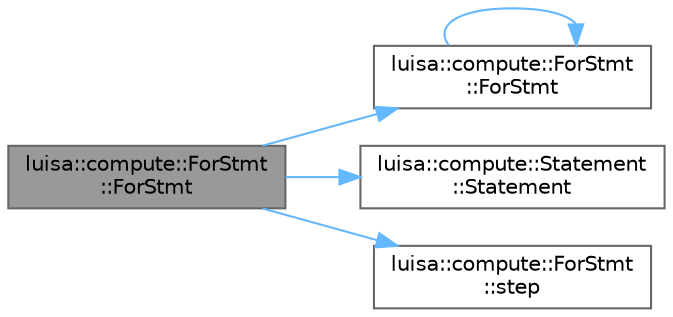 digraph "luisa::compute::ForStmt::ForStmt"
{
 // LATEX_PDF_SIZE
  bgcolor="transparent";
  edge [fontname=Helvetica,fontsize=10,labelfontname=Helvetica,labelfontsize=10];
  node [fontname=Helvetica,fontsize=10,shape=box,height=0.2,width=0.4];
  rankdir="LR";
  Node1 [id="Node000001",label="luisa::compute::ForStmt\l::ForStmt",height=0.2,width=0.4,color="gray40", fillcolor="grey60", style="filled", fontcolor="black",tooltip="Construct a new ForStmt object"];
  Node1 -> Node2 [id="edge1_Node000001_Node000002",color="steelblue1",style="solid",tooltip=" "];
  Node2 [id="Node000002",label="luisa::compute::ForStmt\l::ForStmt",height=0.2,width=0.4,color="grey40", fillcolor="white", style="filled",URL="$classluisa_1_1compute_1_1_for_stmt.html#ad531467e994ca1b8c70c8394362cedb0",tooltip=" "];
  Node2 -> Node2 [id="edge2_Node000002_Node000002",color="steelblue1",style="solid",tooltip=" "];
  Node1 -> Node3 [id="edge3_Node000001_Node000003",color="steelblue1",style="solid",tooltip=" "];
  Node3 [id="Node000003",label="luisa::compute::Statement\l::Statement",height=0.2,width=0.4,color="grey40", fillcolor="white", style="filled",URL="$classluisa_1_1compute_1_1_statement.html#a2f92d6e85d1378fe3497c652cb10a8b6",tooltip=" "];
  Node1 -> Node4 [id="edge4_Node000001_Node000004",color="steelblue1",style="solid",tooltip=" "];
  Node4 [id="Node000004",label="luisa::compute::ForStmt\l::step",height=0.2,width=0.4,color="grey40", fillcolor="white", style="filled",URL="$classluisa_1_1compute_1_1_for_stmt.html#a0c55fdd444943bbf99f1b3818c243e09",tooltip=" "];
}
